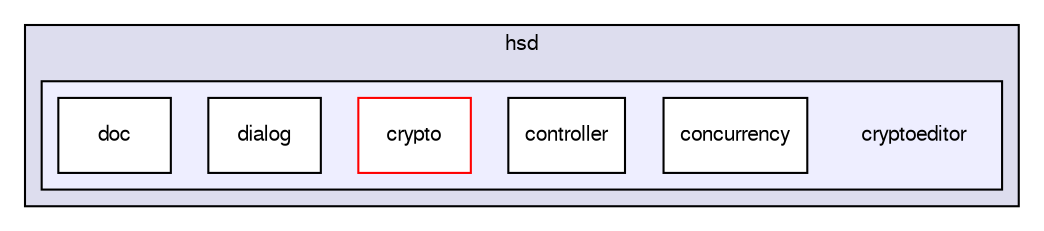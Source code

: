 digraph "src/main/java/org/hsd/cryptoeditor" {
  bgcolor=transparent;
  compound=true
  node [ fontsize="10", fontname="FreeSans"];
  edge [ labelfontsize="10", labelfontname="FreeSans"];
  subgraph clusterdir_6bec1566bf614276f9e07f6b50ee4a04 {
    graph [ bgcolor="#ddddee", pencolor="black", label="hsd" fontname="FreeSans", fontsize="10", URL="dir_6bec1566bf614276f9e07f6b50ee4a04.html"]
  subgraph clusterdir_54960fc56f01806986d042fbc70fce4f {
    graph [ bgcolor="#eeeeff", pencolor="black", label="" URL="dir_54960fc56f01806986d042fbc70fce4f.html"];
    dir_54960fc56f01806986d042fbc70fce4f [shape=plaintext label="cryptoeditor"];
    dir_ac4bd4ff7f6405a988be0fb6811ad68e [shape=box label="concurrency" color="black" fillcolor="white" style="filled" URL="dir_ac4bd4ff7f6405a988be0fb6811ad68e.html"];
    dir_9482911ffc7960dce7a1188723755822 [shape=box label="controller" color="black" fillcolor="white" style="filled" URL="dir_9482911ffc7960dce7a1188723755822.html"];
    dir_072102887f7c4e4ca55165570d6f7cee [shape=box label="crypto" color="red" fillcolor="white" style="filled" URL="dir_072102887f7c4e4ca55165570d6f7cee.html"];
    dir_c5cdc99becca55dc36a55439255fef13 [shape=box label="dialog" color="black" fillcolor="white" style="filled" URL="dir_c5cdc99becca55dc36a55439255fef13.html"];
    dir_4bddf47819e1f84de3b9b594ad973668 [shape=box label="doc" color="black" fillcolor="white" style="filled" URL="dir_4bddf47819e1f84de3b9b594ad973668.html"];
  }
  }
}

